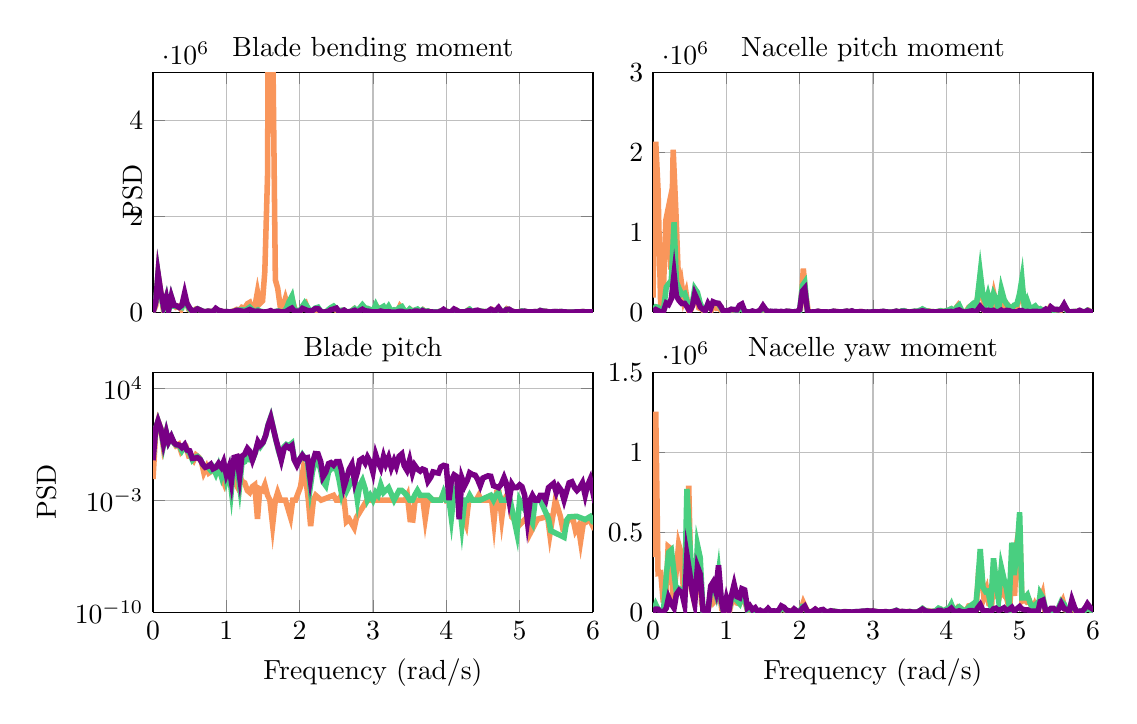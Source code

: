 % This file was created by matlab2tikz.
%
%The latest updates can be retrieved from
%  http://www.mathworks.com/matlabcentral/fileexchange/22022-matlab2tikz-matlab2tikz
%where you can also make suggestions and rate matlab2tikz.
%
\definecolor{mycolor1}{rgb}{0.977,0.589,0.357}%
\definecolor{mycolor2}{rgb}{0.286,0.812,0.5}%
\definecolor{mycolor3}{rgb}{0.471,0.0,0.522}%
%
\begin{tikzpicture}

\begin{axis}[%
width=2.2in,
height=1.2in,
at={(0in,0in)},
scale only axis,
separate axis lines,
every outer x axis line/.append style={black},
every x tick label/.append style={font=\color{black}},
xmin=0,
xmajorgrids,
every outer y axis line/.append style={black},
every y tick label/.append style={font=\color{black}},
xmax=0.96,
xtick={0, 0.16, 0.32, 0.48, 0.64, 0.80, 0.96},
xticklabels={0, 1, 2, 3, 4, 5, 6},
ymin=0,
ymax=3000000,
yminorticks=true,
ylabel style = {yshift=-4mm},
xticklabels=\empty,
title={Nacelle pitch moment},
title style = {yshift=-2mm},
ymajorgrids,
axis background/.style={fill=white}
]
\addplot [color=mycolor1,solid,line width=2.0pt,forget plot]
  table[row sep=crcr]{%
0	180518.375\\
0.006	2131016.5\\
0.011	1531832.875\\
0.017	7202.441\\
0.022	148650.156\\
0.028	1149311.625\\
0.033	1289459.375\\
0.039	531471.312\\
0.044	2028965.5\\
0.05	1246389.625\\
0.056	332058.125\\
0.061	411417.625\\
0.067	156685.203\\
0.072	246318.562\\
0.078	16459.705\\
0.083	33471.188\\
0.089	157188.578\\
0.094	208042.469\\
0.1	52229.066\\
0.106	39256.098\\
0.111	7953.563\\
0.117	57458.793\\
0.122	64476.578\\
0.128	30245.924\\
0.133	87015.781\\
0.139	46620.684\\
0.144	49711.445\\
0.15	15839.731\\
0.156	334.909\\
0.161	5422.099\\
0.167	10861.247\\
0.172	16396.936\\
0.178	10803.784\\
0.183	8847.788\\
0.189	50118.59\\
0.194	51203.602\\
0.2	6137.194\\
0.206	2193.897\\
0.211	20.605\\
0.217	6111.197\\
0.222	467.137\\
0.228	5431.683\\
0.233	8645.901\\
0.239	29586.254\\
0.244	19300.809\\
0.25	8062.173\\
0.255	1570.472\\
0.261	3331.107\\
0.267	3541.894\\
0.272	2712.609\\
0.278	2849.736\\
0.283	184.131\\
0.289	3815.145\\
0.294	8280.171\\
0.3	4130.735\\
0.305	3586.735\\
0.311	2386.611\\
0.317	11596.793\\
0.322	39773.637\\
0.328	542960.125\\
0.333	224747.969\\
0.339	4216.812\\
0.344	1358.128\\
0.35	2006.549\\
0.355	3466.041\\
0.361	9277.549\\
0.367	2151.736\\
0.372	2432.347\\
0.378	1412.165\\
0.383	442.018\\
0.389	2553.262\\
0.394	9771.089\\
0.4	6682.728\\
0.405	1960.934\\
0.411	885.031\\
0.417	3882.947\\
0.422	10704.604\\
0.428	5064.927\\
0.433	9631.711\\
0.439	2101.364\\
0.444	620.042\\
0.45	3045.5\\
0.455	7151.502\\
0.461	49.317\\
0.467	958.967\\
0.472	1331.266\\
0.478	2710.767\\
0.483	3004.514\\
0.489	4840.64\\
0.494	1732.394\\
0.5	5315.277\\
0.505	4862.502\\
0.511	1856.347\\
0.517	666.085\\
0.522	1387.186\\
0.528	7548.921\\
0.533	7740.479\\
0.539	979.699\\
0.544	15012.274\\
0.55	11782.636\\
0.555	3027.418\\
0.561	1343.309\\
0.567	6659.495\\
0.572	8627.574\\
0.578	8174.816\\
0.583	19983.734\\
0.589	31282.508\\
0.594	15606.303\\
0.6	16480.637\\
0.605	8180.855\\
0.611	5378.563\\
0.617	2236.853\\
0.622	6793.263\\
0.628	17616.973\\
0.633	5669.094\\
0.639	14361.167\\
0.644	21178.98\\
0.65	37837.09\\
0.655	8113.834\\
0.661	49342.605\\
0.666	87654.516\\
0.672	31198.842\\
0.678	1063.376\\
0.683	684.266\\
0.689	60588.73\\
0.694	82082.125\\
0.7	51819.18\\
0.705	34217.059\\
0.711	300925.531\\
0.716	346586.281\\
0.722	90796.992\\
0.728	152448.688\\
0.733	139613.109\\
0.739	54253.898\\
0.744	226874.109\\
0.75	76440.445\\
0.755	71751.195\\
0.761	194361.078\\
0.766	45541.535\\
0.772	103265.75\\
0.778	64529.777\\
0.783	45708.309\\
0.789	66995.531\\
0.794	61138.18\\
0.8	183237.984\\
0.805	346589.625\\
0.811	33420.758\\
0.816	97864.203\\
0.822	48221.047\\
0.828	27936.279\\
0.833	53132.715\\
0.839	48203.875\\
0.844	13928.099\\
0.85	30886.51\\
0.855	26784.404\\
0.861	935.434\\
0.866	56253.793\\
0.872	31323.281\\
0.878	25591.543\\
0.883	30630.971\\
0.889	18659.424\\
0.894	64557.441\\
0.9	45314.574\\
0.905	4023.935\\
0.911	855.491\\
0.916	4275.653\\
0.922	8311.077\\
0.928	4866.754\\
0.933	9855.813\\
0.939	1690.079\\
0.944	7729.423\\
0.95	23118.098\\
0.955	4432.442\\
0.961	2490.408\\
0.966	5385.208\\
0.972	1116.071\\
0.978	1081.186\\
0.983	3101.75\\
0.989	22257.947\\
0.994	19052.902\\
1.0	4109.155\\
1.005	2439.541\\
1.011	6741.266\\
1.016	4638.688\\
1.022	5684.124\\
1.028	1930.272\\
1.033	485.163\\
1.039	3814.793\\
1.044	5056.853\\
1.05	1341.278\\
1.055	1700.438\\
1.061	1601.913\\
1.066	383.088\\
1.072	648.514\\
1.077	356.432\\
1.083	1236.62\\
1.089	29.874\\
1.094	1211.013\\
1.1	1266.854\\
1.105	532.345\\
1.111	587.213\\
1.116	211.163\\
1.122	672.775\\
1.127	26.452\\
1.133	2708.993\\
1.139	1013.362\\
1.144	401.305\\
1.15	2353.709\\
1.155	613.669\\
1.161	405.095\\
1.166	416.731\\
1.172	11.787\\
1.177	456.454\\
1.183	987.966\\
1.189	1602.852\\
1.194	1817.316\\
1.2	2287.169\\
1.205	2565.552\\
1.211	235.46\\
1.216	663.934\\
1.222	114.751\\
1.227	91.341\\
1.233	173.748\\
1.239	841.974\\
1.244	292.291\\
1.25	142.134\\
1.255	986.475\\
1.261	1196.174\\
1.266	60.384\\
1.272	95.971\\
1.277	103.231\\
1.283	1118.983\\
1.289	157.435\\
1.294	2742.301\\
1.3	13968.113\\
1.305	29466.066\\
1.311	42897.523\\
};
\addplot [color=mycolor2,solid,line width=2.0pt,forget plot]
  table[row sep=crcr]{%
0	11715.193\\
0.006	66356.25\\
0.011	60789.184\\
0.017	1549.055\\
0.023	31868.008\\
0.029	313904.438\\
0.034	351921.062\\
0.04	398176.031\\
0.046	1122948.375\\
0.051	378114.344\\
0.057	292720.594\\
0.063	221633.469\\
0.069	235405.078\\
0.074	144117.297\\
0.08	52637.371\\
0.086	114280.367\\
0.091	295803.125\\
0.097	245042.688\\
0.103	108786.391\\
0.109	34030.176\\
0.114	17059.547\\
0.12	101037.766\\
0.126	71016.641\\
0.131	118584.75\\
0.137	112054.602\\
0.143	102928.898\\
0.149	46231.809\\
0.154	404.373\\
0.16	16321.616\\
0.166	15965.317\\
0.171	32972.332\\
0.177	30675.463\\
0.183	12261.179\\
0.189	43419.707\\
0.194	44567.484\\
0.2	3014.414\\
0.206	513.575\\
0.211	131.683\\
0.217	9449.082\\
0.223	560.985\\
0.229	6068.489\\
0.234	14737.347\\
0.24	47332.992\\
0.246	23196.471\\
0.251	2166.479\\
0.257	7749.533\\
0.263	4225.99\\
0.268	7293.8\\
0.274	2018.041\\
0.28	4243.414\\
0.286	338.354\\
0.291	9640.235\\
0.297	8738.163\\
0.303	3084.865\\
0.308	4642.185\\
0.314	7569.102\\
0.32	17602.189\\
0.326	331489.156\\
0.331	372717.656\\
0.337	11192.668\\
0.343	1702.862\\
0.348	884.135\\
0.354	3178.52\\
0.36	9736.884\\
0.366	2463.254\\
0.371	4315.698\\
0.377	1972.504\\
0.383	257.957\\
0.388	3649.776\\
0.394	10180.544\\
0.4	4427.646\\
0.406	1522.773\\
0.411	716.241\\
0.417	6071.971\\
0.423	11179.853\\
0.428	4930.656\\
0.434	14095.562\\
0.44	1288.4\\
0.446	1057.122\\
0.451	5143.54\\
0.457	2660.523\\
0.463	571.46\\
0.468	482.582\\
0.474	1357.187\\
0.48	5886.925\\
0.486	4505.852\\
0.491	1916.817\\
0.497	5269.423\\
0.503	9745.97\\
0.508	4179.662\\
0.514	1031.436\\
0.52	89.815\\
0.526	3698.554\\
0.531	12535.664\\
0.537	2001.594\\
0.543	16209.495\\
0.548	17344.697\\
0.554	5002.088\\
0.56	633.879\\
0.566	7375.678\\
0.571	12573.857\\
0.577	12524.167\\
0.583	24311.965\\
0.588	39394.004\\
0.594	20927.439\\
0.6	11398.307\\
0.606	7353.079\\
0.611	6219.49\\
0.617	2316.503\\
0.623	10022.913\\
0.628	16376.356\\
0.634	8327.427\\
0.64	17763.824\\
0.646	28592.195\\
0.651	41389.391\\
0.657	9192.082\\
0.663	62443.047\\
0.668	87824.812\\
0.674	12718.448\\
0.68	1626.3\\
0.686	22985.887\\
0.691	65619.203\\
0.697	97089.047\\
0.703	16290.638\\
0.708	184315.516\\
0.714	490397.469\\
0.72	202896.922\\
0.726	111934.242\\
0.731	217939.297\\
0.737	81305.812\\
0.743	228562.844\\
0.748	171434.25\\
0.754	32508.547\\
0.76	287615.219\\
0.766	158082.969\\
0.771	106837.461\\
0.777	67255.945\\
0.783	50726.055\\
0.788	87007.664\\
0.794	98051.562\\
0.8	232748.781\\
0.805	412630.188\\
0.811	16070.873\\
0.817	135547\\
0.823	37510.039\\
0.828	53628.355\\
0.834	76470.906\\
0.84	31887.02\\
0.845	42111.543\\
0.851	18782.488\\
0.857	33660.863\\
0.863	11925.283\\
0.868	56387.434\\
0.874	23343.262\\
0.88	31614.85\\
0.885	28489.266\\
0.891	41255.777\\
0.897	83752.758\\
0.903	18854.035\\
0.908	1531.032\\
0.914	2028.77\\
0.92	8691.938\\
0.925	4331.336\\
0.931	16261.953\\
0.937	4410.898\\
0.943	4765.749\\
0.948	23570.391\\
0.954	8151.122\\
0.96	1133.484\\
0.965	4576.47\\
0.971	1539.624\\
0.977	1758.178\\
0.983	2198.975\\
0.988	22653.912\\
0.994	18621.975\\
1.0	4229.602\\
1.005	2279.399\\
1.011	6539.206\\
1.017	4699.615\\
1.023	6117.578\\
1.028	1439.671\\
1.034	1411.054\\
1.04	5779.544\\
1.045	5142.383\\
1.051	1815.281\\
1.057	2917.613\\
1.063	1214.312\\
1.068	383.87\\
1.074	474.785\\
1.08	758.108\\
1.085	530.09\\
1.091	116.016\\
1.097	1618.487\\
1.103	489.394\\
1.108	1056.805\\
1.114	72.859\\
1.12	374.644\\
1.125	39.731\\
1.131	2627.35\\
1.137	2185.75\\
1.143	150.381\\
1.148	1841.055\\
1.154	1182.574\\
1.16	215.975\\
1.165	227.76\\
1.171	55.613\\
1.177	535.69\\
1.183	1632.735\\
1.188	1878.896\\
1.194	1951.374\\
1.2	2398.634\\
1.205	3287.966\\
1.211	397.532\\
1.217	562.208\\
1.223	110.07\\
1.228	18.884\\
1.234	236.234\\
1.24	739.78\\
1.245	84.53\\
1.251	157.241\\
1.257	1036.476\\
1.263	712.065\\
1.268	73.899\\
1.274	135.146\\
1.28	509.641\\
1.285	876.864\\
1.291	889.832\\
1.297	7692.387\\
1.303	19607.398\\
1.308	40426.457\\
1.314	20905.768\\
1.32	2759.879\\
1.325	1949.407\\
1.331	377.376\\
1.337	2142.474\\
1.342	2551.644\\
1.348	4155.609\\
1.354	2399.21\\
1.36	752.931\\
1.365	393.741\\
1.371	24.46\\
1.377	2408.013\\
1.382	437.723\\
1.388	254.513\\
1.394	779.862\\
1.4	175.435\\
1.405	1507.843\\
1.411	3193.956\\
1.417	8651.574\\
1.422	7202.362\\
1.428	83.826\\
1.434	4531.106\\
1.44	117.594\\
1.445	5035.929\\
1.451	1624.304\\
};
\addplot [color=mycolor3,solid,line width=2.0pt,forget plot]
  table[row sep=crcr]{%
0	6257.557\\
0.006	32595.861\\
0.011	17862.934\\
0.017	388.346\\
0.023	12003.396\\
0.029	112621.672\\
0.034	95290.891\\
0.04	166522.531\\
0.046	475167.156\\
0.051	203753.453\\
0.057	142981.906\\
0.063	107714.734\\
0.069	109316.234\\
0.074	68997.734\\
0.08	10753.945\\
0.086	77937.492\\
0.091	225577.656\\
0.097	148624.812\\
0.103	63759.145\\
0.109	34747.566\\
0.114	17359.307\\
0.12	106868.43\\
0.126	49768.086\\
0.131	129061.906\\
0.137	113974.5\\
0.143	110347.844\\
0.149	60874.664\\
0.154	700.162\\
0.16	17440.992\\
0.166	22487.344\\
0.171	36028.34\\
0.177	30734.51\\
0.183	28812.213\\
0.189	84880.227\\
0.194	101460.492\\
0.2	13034.604\\
0.206	2223.248\\
0.211	325.19\\
0.217	13860.181\\
0.223	1930.163\\
0.229	9677.765\\
0.234	26394.723\\
0.24	80271.422\\
0.246	31159.969\\
0.251	2719.591\\
0.257	10784.545\\
0.263	6696.308\\
0.268	9315.816\\
0.274	5184.062\\
0.28	8932.775\\
0.286	2196.735\\
0.291	11191.195\\
0.297	9389.312\\
0.303	3810.717\\
0.308	4378.144\\
0.314	6760.847\\
0.32	28964.783\\
0.326	262841.188\\
0.331	296564.594\\
0.337	17183.045\\
0.343	1042.621\\
0.348	1514.652\\
0.354	3198.519\\
0.36	11060.201\\
0.366	2004.46\\
0.371	2645.191\\
0.377	2887.123\\
0.383	650.034\\
0.388	3175.257\\
0.394	11090.984\\
0.4	6884.944\\
0.406	3715.77\\
0.411	1116.107\\
0.417	6028.409\\
0.423	12752.017\\
0.428	4192.019\\
0.434	15073.745\\
0.44	1547.182\\
0.446	1993.687\\
0.451	6226.975\\
0.457	4580.949\\
0.463	399.605\\
0.468	1592.03\\
0.474	329.218\\
0.48	2812.913\\
0.486	2387.569\\
0.491	2244.183\\
0.497	5741.976\\
0.503	8704.885\\
0.508	2838.652\\
0.514	753.51\\
0.52	48.935\\
0.526	3332.273\\
0.531	10945.335\\
0.537	872.686\\
0.543	8468.004\\
0.548	8715.903\\
0.554	4190.171\\
0.56	855.635\\
0.566	3275.858\\
0.571	7723.114\\
0.577	6198.788\\
0.583	9882.639\\
0.588	16410.15\\
0.594	8832.061\\
0.6	6330.719\\
0.606	4063.986\\
0.611	2617.682\\
0.617	2209.578\\
0.623	4917.825\\
0.628	4212.472\\
0.634	3531.111\\
0.64	5097.678\\
0.646	6233.29\\
0.651	8412.066\\
0.657	2271.411\\
0.663	20340.625\\
0.668	26649.859\\
0.674	6756.419\\
0.68	52.726\\
0.686	4049.451\\
0.691	10763.835\\
0.697	15876.084\\
0.703	2894.412\\
0.708	23320.699\\
0.714	70968.242\\
0.72	33422.762\\
0.726	14640.453\\
0.731	23841.391\\
0.737	14579.155\\
0.743	22624.859\\
0.748	5325.055\\
0.754	6010.335\\
0.76	24564.855\\
0.766	1858.696\\
0.771	21334.357\\
0.777	18542.449\\
0.783	2366.311\\
0.788	4279.581\\
0.794	2994.309\\
0.8	18875.887\\
0.805	20054.205\\
0.811	2581.806\\
0.817	9042.883\\
0.823	1942.353\\
0.828	8482.287\\
0.834	10160.215\\
0.84	7479.077\\
0.845	5353.979\\
0.851	12198.467\\
0.857	36644.789\\
0.863	9537.502\\
0.868	63926.625\\
0.874	36142\\
0.88	35069.91\\
0.885	29545.096\\
0.891	36657.633\\
0.897	97440.609\\
0.903	33130.855\\
0.908	1399.963\\
0.914	5396.129\\
0.92	4205.235\\
0.925	6230.251\\
0.931	22014.676\\
0.937	5476.824\\
0.943	2379.387\\
0.948	19575.609\\
0.954	5298.315\\
0.96	2530.886\\
0.965	6753.93\\
0.971	2545.345\\
0.977	4963.465\\
0.983	8702.228\\
0.988	51033.781\\
0.994	33440.492\\
1.0	8381.029\\
1.005	4385.532\\
1.011	13906.163\\
1.017	9602.418\\
1.023	12730.179\\
1.028	5638.723\\
1.034	593.334\\
1.04	9742.411\\
1.045	11021.018\\
1.051	4023.009\\
1.057	6244.251\\
1.063	2112.102\\
1.068	1362.044\\
1.074	1135.929\\
1.08	1410.414\\
1.085	1341.471\\
1.091	111.511\\
1.097	3973.132\\
1.103	1552.243\\
1.108	2758.14\\
1.114	171.155\\
1.12	1096.689\\
1.125	429.52\\
1.131	4277.569\\
1.137	4738.332\\
1.143	486.929\\
1.148	3142.265\\
1.154	2460.847\\
1.16	744.175\\
1.165	684.35\\
1.171	155.108\\
1.177	1034.369\\
1.183	3150.735\\
1.188	4162.01\\
1.194	4231.468\\
1.2	4460.243\\
1.205	5878.154\\
1.211	583.175\\
1.217	1260.234\\
1.223	263.07\\
1.228	12.502\\
1.234	271.345\\
1.24	852.657\\
1.245	101.359\\
1.251	451.083\\
1.257	1981.496\\
1.263	989.665\\
1.268	100.4\\
1.274	237.111\\
1.28	1001.397\\
1.285	1858.095\\
1.291	1564.83\\
1.297	8944.927\\
1.303	21735.578\\
1.308	40861.848\\
1.314	22830.473\\
1.32	700.088\\
1.325	1050.871\\
1.331	610.455\\
1.337	4075.199\\
1.342	4549.223\\
1.348	7595.316\\
1.354	4149.877\\
1.36	806.741\\
1.365	619.988\\
1.371	151.075\\
1.377	4051.475\\
1.382	560.437\\
1.388	572.196\\
1.394	1323.856\\
1.4	480.331\\
1.405	2724.624\\
1.411	5504.979\\
1.417	14518.619\\
1.422	10705.049\\
1.428	298.03\\
1.434	7115.42\\
1.44	193.673\\
1.445	6693.962\\
1.451	2017.152\\
1.457	3058.027\\
1.462	7272.638\\
1.468	7241.921\\
1.474	5703.331\\
1.48	497.715\\
1.485	12804.862\\
1.491	12428.632\\
1.497	2932.472\\
1.502	2992.346\\
1.508	2206.067\\
1.514	7027.036\\
1.52	18121.762\\
1.525	41611.777\\
1.531	41749.492\\
1.537	6078.772\\
1.542	901.876\\
1.548	2043.8\\
1.554	4163.126\\
1.56	2392.425\\
1.565	3464.712\\
1.571	3166.023\\
1.577	2809.974\\
1.582	452.459\\
1.588	2853.334\\
1.594	6886.89\\
1.6	1520.469\\
1.605	409.408\\
1.611	1838.009\\
1.617	3528.62\\
1.622	5047.456\\
1.628	1310.644\\
1.634	1695.166\\
1.64	3474.239\\
1.645	484.802\\
};
\end{axis}

\begin{axis}[%
width=2.2in,
height=1.2in,
at={(-0in,-1.5in)},
scale only axis,
separate axis lines,
every outer x axis line/.append style={black},
every x tick label/.append style={font=\color{black}},
xmin=0,
xlabel={Frequency (rad/s)},
ylabel style = {yshift=-4mm},
xmajorgrids,
every outer y axis line/.append style={black},
every y tick label/.append style={font=\color{black}},
xmax=0.96,
xtick={0, 0.16, 0.32, 0.48, 0.64, 0.80, 0.96},
xticklabels={0, 1, 2, 3, 4, 5, 6},
ymin=0,
ymax=1500000,
yminorticks=true,
title={Nacelle yaw moment},
ymajorgrids,
title style = {yshift=-2mm},
axis background/.style={fill=white}
]
\addplot [color=mycolor1,solid,line width=2.0pt,forget plot]
  table[row sep=crcr]{%
0	344162.188\\
0.006	1252635.625\\
0.011	241666.031\\
0.017	245227.953\\
0.022	74696.469\\
0.028	71921.008\\
0.033	410007.406\\
0.039	396038.625\\
0.044	81346.25\\
0.05	234567.344\\
0.056	423921.031\\
0.061	371648.969\\
0.067	112209.359\\
0.072	342955.594\\
0.078	789541.5\\
0.083	154563.406\\
0.089	79799.938\\
0.094	128122.086\\
0.1	377390.656\\
0.106	55446.023\\
0.111	21413.986\\
0.117	2398.614\\
0.122	35338.234\\
0.128	123472.602\\
0.133	63953.75\\
0.139	84325.492\\
0.144	144261.344\\
0.15	17577.102\\
0.156	4874.917\\
0.161	33697.812\\
0.167	6468.47\\
0.172	68349.258\\
0.178	95833.141\\
0.183	57146.055\\
0.189	52315.301\\
0.194	87716.297\\
0.2	73337.766\\
0.206	11016.646\\
0.211	16256.841\\
0.217	4043.878\\
0.222	7541.574\\
0.228	1024.954\\
0.233	4763.777\\
0.239	3158.604\\
0.244	1000.061\\
0.25	5869.479\\
0.255	7046.97\\
0.261	873.259\\
0.267	2445.924\\
0.272	4132.605\\
0.278	12111.252\\
0.283	23773.15\\
0.289	9879.373\\
0.294	6963.101\\
0.3	172.108\\
0.305	13198.669\\
0.311	11763.463\\
0.317	2952.303\\
0.322	5641.602\\
0.328	60306.328\\
0.333	29043.316\\
0.339	80.429\\
0.344	615.272\\
0.35	8674.735\\
0.355	15619.983\\
0.361	2470.58\\
0.367	11591.855\\
0.372	6628.725\\
0.378	1473.021\\
0.383	1508.531\\
0.389	4524.621\\
0.394	6554.343\\
0.4	2314.017\\
0.405	964.442\\
0.411	239.081\\
0.417	2680.074\\
0.422	2160.177\\
0.428	1433.762\\
0.433	61.033\\
0.439	1472.285\\
0.444	2260.526\\
0.45	1293.116\\
0.455	2689.648\\
0.461	4078.338\\
0.467	7849.662\\
0.472	7325.973\\
0.478	7202.225\\
0.483	4233.536\\
0.489	3147.543\\
0.494	756.08\\
0.5	271.474\\
0.505	2608.017\\
0.511	950.188\\
0.517	342.064\\
0.522	2148.825\\
0.528	6272.772\\
0.533	6598.759\\
0.539	2187.975\\
0.544	2837.097\\
0.55	1004.467\\
0.555	2980.415\\
0.561	3105.094\\
0.567	215.137\\
0.572	819.991\\
0.578	735.512\\
0.583	7526.527\\
0.589	19914.924\\
0.594	7411.999\\
0.6	9646.727\\
0.605	4955.535\\
0.611	4420.955\\
0.617	7559.674\\
0.622	17223.588\\
0.628	17587.857\\
0.633	1469.857\\
0.639	15175.227\\
0.644	14847.828\\
0.65	38178.078\\
0.655	17232.822\\
0.661	11388.926\\
0.666	31740.771\\
0.672	24466.629\\
0.678	10746.241\\
0.683	4748.03\\
0.689	39249.363\\
0.694	41714.012\\
0.7	11330.328\\
0.705	14814.971\\
0.711	275342.312\\
0.716	279741.094\\
0.722	90234.102\\
0.728	141312.062\\
0.733	51312.172\\
0.739	45145.766\\
0.744	302353.812\\
0.75	99730.859\\
0.755	86555.703\\
0.761	172712.922\\
0.766	106033.281\\
0.772	85187.367\\
0.778	12736.358\\
0.783	232458.281\\
0.789	102048\\
0.794	434397.156\\
0.8	543323.062\\
0.805	67460.203\\
0.811	78114.633\\
0.816	62668.219\\
0.822	68065.688\\
0.828	15147.057\\
0.833	49519.277\\
0.839	10486.15\\
0.844	61889.336\\
0.85	114211.586\\
0.855	11040.743\\
0.861	521.041\\
0.866	11011.188\\
0.872	16365.525\\
0.878	705.156\\
0.883	12505.478\\
0.889	49252.867\\
0.894	74990.398\\
0.9	13839.594\\
0.905	10126.21\\
0.911	12431.985\\
0.916	45711.238\\
0.922	6593.16\\
0.928	1116.627\\
0.933	4383.392\\
0.939	4183.421\\
0.944	19131.449\\
0.95	26847.496\\
0.955	13576.388\\
0.961	9517.436\\
0.966	3174.869\\
0.972	1377.729\\
0.978	10396.102\\
0.983	4390.205\\
0.989	598.116\\
0.994	6622.054\\
1.0	4654.501\\
1.005	2403.955\\
1.011	105.632\\
1.016	6113.043\\
1.022	8035.784\\
1.028	4946.533\\
1.033	9887.472\\
1.039	9548.592\\
1.044	2756.035\\
1.05	1517.678\\
1.055	2456.257\\
1.061	3039.167\\
1.066	475.204\\
1.072	1.13\\
1.077	136.061\\
1.083	215.249\\
1.089	871.143\\
1.094	1014.565\\
1.1	80.767\\
1.105	126.183\\
1.111	517.327\\
1.116	611.795\\
1.122	1374.399\\
1.127	1509.422\\
1.133	243.158\\
1.139	576.259\\
1.144	1811.007\\
1.15	776.543\\
1.155	4.521\\
1.161	1154.386\\
1.166	201.553\\
1.172	131.241\\
1.177	770.719\\
1.183	398.249\\
1.189	426.63\\
1.194	2426.629\\
1.2	1034.613\\
1.205	31.417\\
1.211	1385.291\\
1.216	902.991\\
1.222	152.585\\
1.227	105.436\\
1.233	526.584\\
1.239	630.737\\
1.244	540.006\\
1.25	101.016\\
1.255	211.409\\
1.261	215.624\\
1.266	207.633\\
1.272	333.785\\
1.277	1776.397\\
1.283	5163.572\\
1.289	6539.936\\
1.294	1481.163\\
1.3	18734.826\\
1.305	63456.762\\
1.311	93234.023\\
};
\addplot [color=mycolor2,solid,line width=2.0pt,forget plot]
  table[row sep=crcr]{%
0	547.857\\
0.006	47836.484\\
0.011	18484.697\\
0.017	7672.174\\
0.023	14706.785\\
0.029	224831.75\\
0.034	373032.969\\
0.04	388961.281\\
0.046	245151.203\\
0.051	123673.016\\
0.057	146266.141\\
0.063	135492.203\\
0.069	97995.102\\
0.074	770328.125\\
0.08	450756.688\\
0.086	156426.734\\
0.091	104193.859\\
0.097	419729.531\\
0.103	340491.219\\
0.109	9102.715\\
0.114	16982.328\\
0.12	1881.941\\
0.126	144916.531\\
0.131	166914.281\\
0.137	112640.617\\
0.143	245872.375\\
0.149	62715.023\\
0.154	1489.712\\
0.16	57572.68\\
0.166	18354.424\\
0.171	79153.664\\
0.177	125285\\
0.183	73516.984\\
0.189	53687.145\\
0.194	96901.578\\
0.2	88501.211\\
0.206	14644.049\\
0.211	22821.85\\
0.217	7635.258\\
0.223	13877.314\\
0.229	1852.842\\
0.234	4044.38\\
0.24	1424.221\\
0.246	5462.738\\
0.251	14096.965\\
0.257	6919.241\\
0.263	4378.556\\
0.268	6028.938\\
0.274	3436.176\\
0.28	22290.105\\
0.286	18461.572\\
0.291	10312.865\\
0.297	7600.756\\
0.303	2079.396\\
0.308	17674.84\\
0.314	6634.935\\
0.32	643.534\\
0.326	35618.949\\
0.331	34662.301\\
0.337	109.093\\
0.343	966.457\\
0.348	3803.108\\
0.354	14179.689\\
0.36	4408.931\\
0.366	13370.616\\
0.371	14256.254\\
0.377	1982.896\\
0.383	2009.474\\
0.388	6595.22\\
0.394	6869.857\\
0.4	3646.187\\
0.406	816.407\\
0.411	136.456\\
0.417	2880.761\\
0.423	2416.939\\
0.428	1156.999\\
0.434	69.208\\
0.44	2372.397\\
0.446	2366.335\\
0.451	3229.803\\
0.457	4970.491\\
0.463	6672.414\\
0.468	9088.457\\
0.474	5571.626\\
0.48	5150.429\\
0.486	5090.015\\
0.491	1612.93\\
0.497	645.339\\
0.503	731.139\\
0.508	2540.02\\
0.514	71.327\\
0.52	1556.757\\
0.526	5541.11\\
0.531	11685.422\\
0.537	2046.253\\
0.543	2265.039\\
0.548	2605.316\\
0.554	1519.838\\
0.56	4309.38\\
0.566	108.653\\
0.571	366.215\\
0.577	718.261\\
0.583	10429.651\\
0.588	22682.479\\
0.594	10802.461\\
0.6	5364.471\\
0.606	2527.568\\
0.611	4440.213\\
0.617	8598.025\\
0.623	24772.51\\
0.628	19022.184\\
0.634	6505.831\\
0.64	18675.805\\
0.646	23907.369\\
0.651	50304.652\\
0.657	8256.596\\
0.663	22668.094\\
0.668	33048.648\\
0.674	17658.002\\
0.68	4391.713\\
0.686	21586.672\\
0.691	35697.953\\
0.697	48706.684\\
0.703	2846.953\\
0.708	155717.969\\
0.714	393546.219\\
0.72	156369.172\\
0.726	127190.094\\
0.731	131713.547\\
0.737	43233.637\\
0.743	336141.438\\
0.748	210598.891\\
0.754	77533.93\\
0.76	280814.938\\
0.766	204636.047\\
0.771	151372.391\\
0.777	44731.75\\
0.783	434231.781\\
0.788	231661.812\\
0.794	369801.906\\
0.8	623689.375\\
0.805	88638.758\\
0.811	88804.766\\
0.817	108066.773\\
0.823	55440.254\\
0.828	30027.633\\
0.834	45658.859\\
0.84	4441.044\\
0.845	117576.953\\
0.851	88190.562\\
0.857	10883.976\\
0.863	6166.431\\
0.868	10119.301\\
0.874	9469.087\\
0.88	2701.525\\
0.885	26674.199\\
0.891	67658.812\\
0.897	50736.316\\
0.903	10090.777\\
0.908	1150.521\\
0.914	48222.078\\
0.92	21896.352\\
0.925	224.683\\
0.931	5978.212\\
0.937	4703.673\\
0.943	13483.476\\
0.948	30350.609\\
0.954	14565.764\\
0.96	10954.506\\
0.965	4654.27\\
0.971	960.56\\
0.977	12100.442\\
0.983	6247.068\\
0.988	1028.622\\
0.994	6461.502\\
1.0	4186.529\\
1.005	1612.303\\
1.011	437.655\\
1.017	3896.176\\
1.023	5750.981\\
1.028	5563.655\\
1.034	12393.155\\
1.04	9285.155\\
1.045	2440.967\\
1.051	1859.804\\
1.057	3185.4\\
1.063	1722.753\\
1.068	350.779\\
1.074	53.005\\
1.08	245.704\\
1.085	97.672\\
1.091	1221.561\\
1.097	128.287\\
1.103	500.771\\
1.108	35.596\\
1.114	699.94\\
1.12	644.564\\
1.125	1799.991\\
1.131	1048.083\\
1.137	201.779\\
1.143	2171.056\\
1.148	1325.004\\
1.154	150.945\\
1.16	1048.342\\
1.165	127.121\\
1.171	82.059\\
1.177	497.658\\
1.183	163.691\\
1.188	300.257\\
1.194	2246.667\\
1.2	1493.636\\
1.205	56.667\\
1.211	2033.082\\
1.217	1029.963\\
1.223	248.641\\
1.228	185.116\\
1.234	543.902\\
1.24	345.806\\
1.245	467.673\\
1.251	48.1\\
1.257	314.561\\
};
\addplot [color=mycolor3,solid,line width=2.0pt,forget plot]
  table[row sep=crcr]{%
0	2.994\\
0.006	18883.613\\
0.011	17943.08\\
0.017	262.866\\
0.023	1408.27\\
0.029	24858.004\\
0.034	90932.508\\
0.04	51222.508\\
0.046	24843.738\\
0.051	110388.344\\
0.057	135685.484\\
0.063	120180.492\\
0.069	46053.105\\
0.074	356788.562\\
0.08	248734.828\\
0.086	119016.586\\
0.091	52645.621\\
0.097	284890.844\\
0.103	237946.391\\
0.109	13233.131\\
0.114	12468.552\\
0.12	7257.6\\
0.126	163468.328\\
0.131	186267.766\\
0.137	129740.734\\
0.143	292475.25\\
0.149	77417.555\\
0.154	921.633\\
0.16	85235.711\\
0.166	15404.34\\
0.171	102250.273\\
0.177	173355.375\\
0.183	97599.789\\
0.189	89611.234\\
0.194	146244.422\\
0.2	138886.734\\
0.206	27989.289\\
0.211	41086.52\\
0.217	15218.515\\
0.223	27440.553\\
0.229	2049.723\\
0.234	11160.84\\
0.24	2408.916\\
0.246	8364.822\\
0.251	23206.326\\
0.257	4779.271\\
0.263	8134.794\\
0.268	5946.692\\
0.274	10417.993\\
0.28	39010.539\\
0.286	30109.803\\
0.291	12908.867\\
0.297	7760.875\\
0.303	3416.805\\
0.308	19388.037\\
0.314	5358.044\\
0.32	387.715\\
0.326	24243.326\\
0.331	37032.707\\
0.337	1105.004\\
0.343	883.49\\
0.348	5096.353\\
0.354	18428.85\\
0.36	4627.222\\
0.366	13280.633\\
0.371	16518.391\\
0.377	3096.041\\
0.383	2793.459\\
0.388	8105.868\\
0.394	4600.456\\
0.4	2935.331\\
0.406	851.38\\
0.411	198.464\\
0.417	2177.131\\
0.423	1143.845\\
0.428	1581.036\\
0.434	268.474\\
0.44	1805.011\\
0.446	3183.739\\
0.451	3849.862\\
0.457	6067.973\\
0.463	6517.152\\
0.468	7931.946\\
0.474	6008.818\\
0.48	7223.809\\
0.486	3787.007\\
0.491	910.632\\
0.497	1206.769\\
0.503	1439.742\\
0.508	3263.126\\
0.514	35.036\\
0.52	1394.596\\
0.526	4970.896\\
0.531	10220.831\\
0.537	2535.176\\
0.543	4068.662\\
0.548	3551.688\\
0.554	523.721\\
0.56	2682.205\\
0.566	399.756\\
0.571	37.769\\
0.577	750.918\\
0.583	9695.448\\
0.588	18641.322\\
0.594	8031.63\\
0.6	3580.101\\
0.606	2252.127\\
0.611	2927.221\\
0.617	2469.327\\
0.623	11002.117\\
0.628	11213.435\\
0.634	1439.273\\
0.64	8406.512\\
0.646	12584.593\\
0.651	24344.91\\
0.657	4408.59\\
0.663	3665.645\\
0.668	8156.366\\
0.674	2094.693\\
0.68	708.193\\
0.686	5256.503\\
0.691	9597.504\\
0.697	8870.704\\
0.703	246.98\\
0.708	23992.85\\
0.714	46839.355\\
0.72	9766.703\\
0.726	7990.995\\
0.731	7880.916\\
0.737	7.448\\
0.743	20475.041\\
0.748	24455.004\\
0.754	10526.195\\
0.76	16912.406\\
0.766	26956.113\\
0.771	11260.096\\
0.777	16150.349\\
0.783	29871.219\\
0.788	7540.08\\
0.794	20786.26\\
0.8	34876.969\\
0.805	20226.449\\
0.811	13726.932\\
0.817	14527.734\\
0.823	6253.252\\
0.828	5986.112\\
0.834	6209.044\\
0.84	1201.949\\
0.845	66286.695\\
0.851	74305.5\\
0.857	6397.988\\
0.863	9402.004\\
0.868	23290.484\\
0.874	23327.408\\
0.88	2629.841\\
0.885	17213.635\\
0.891	53611.352\\
0.897	21198.137\\
0.903	16790.201\\
0.908	871.539\\
0.914	77386.219\\
0.92	27552.309\\
0.925	27.574\\
0.931	5629.364\\
0.937	7288.459\\
0.943	26528.629\\
0.948	51833.574\\
0.954	28701.963\\
0.96	18323.273\\
0.965	7334.715\\
0.971	1427.235\\
0.977	18750.094\\
0.983	13987.851\\
0.988	6131.205\\
0.994	15072.98\\
1.0	7611.493\\
1.005	5517.822\\
1.011	2360.34\\
1.017	6987.411\\
1.023	12242.985\\
1.028	8880.556\\
1.034	25071.906\\
1.04	20954.201\\
1.045	5913.723\\
1.051	3592.466\\
1.057	6719.998\\
1.063	4579.61\\
1.068	562.701\\
1.074	234.263\\
1.08	617.518\\
1.085	443.963\\
1.091	2760.363\\
1.097	412.545\\
1.103	615.532\\
1.108	217.098\\
1.114	1486.677\\
1.12	1270.56\\
1.125	3454.33\\
1.131	2795.953\\
1.137	243.136\\
1.143	3455.73\\
1.148	2228.109\\
1.154	536.958\\
1.16	1974.422\\
1.165	300.408\\
1.171	150.078\\
1.177	634.34\\
1.183	335.853\\
1.188	671.779\\
1.194	4171.708\\
1.2	2649.168\\
1.205	216.803\\
1.211	3420.557\\
1.217	1819.086\\
1.223	512.794\\
1.228	295.336\\
1.234	977.653\\
1.24	463.481\\
1.245	472.163\\
1.251	43.062\\
1.257	528.696\\
1.263	258.572\\
1.268	138.151\\
1.274	675.043\\
1.28	2997.293\\
1.285	7348.431\\
1.291	2840.775\\
1.297	7086.089\\
1.303	40922.762\\
1.308	95517.25\\
1.314	56128.477\\
1.32	3101.708\\
1.325	1007.943\\
1.331	464.355\\
1.337	11474.455\\
1.342	4009.495\\
1.348	5954.765\\
1.354	681.554\\
1.36	2770.438\\
1.365	87.955\\
1.371	3558.825\\
1.377	6325.657\\
1.382	2129.727\\
1.388	1891.538\\
1.394	1665.222\\
1.4	438.746\\
1.405	1061.936\\
1.411	5564.856\\
1.417	16423.133\\
1.422	6255.596\\
1.428	3996.068\\
1.434	2545.81\\
1.44	1305.3\\
1.445	1020.348\\
1.451	1219.474\\
1.457	816.812\\
1.462	487.68\\
1.468	6295.834\\
1.474	9776.104\\
1.48	776.113\\
1.485	334.082\\
1.491	1402.125\\
1.497	292.056\\
1.502	3228.476\\
1.508	1407.433\\
1.514	7359.288\\
1.52	14965.362\\
1.525	27191.406\\
1.531	16690.957\\
1.537	10304.621\\
1.542	4270.099\\
1.548	5056.218\\
1.554	3891.927\\
1.56	6685.415\\
1.565	3937.308\\
1.571	4573.941\\
1.577	632.549\\
1.582	746.877\\
1.588	4654.896\\
1.594	6051.456\\
1.6	179.624\\
1.605	969.055\\
1.611	3420.071\\
1.617	3578.486\\
1.622	3114.679\\
1.628	1124.502\\
1.634	7313.027\\
1.64	3020.67\\
};
\end{axis}
\begin{axis}[%
width=2.2in,
height=1.2in,
at={(-2.5in,0)},
scale only axis,
separate axis lines,
every outer x axis line/.append style={black},
every x tick label/.append style={font=\color{black}},
xmin=0,
xmax=0.96,
xtick={0, 0.16, 0.32, 0.48, 0.64, 0.80, 0.96},
xmajorgrids,
xticklabels=\empty,
ylabel style = {yshift=-4mm},
every outer y axis line/.append style={black},
every y tick label/.append style={font=\color{black}},
ymin=0,
ymax=5000000,
yminorticks=true,
ylabel={PSD},
title={Blade bending moment},
ymajorgrids,
title style = {yshift=-2mm},
axis background/.style={fill=white}
]
\addplot [color=mycolor1,solid,line width=2.0pt,forget plot]
  table[row sep=crcr]{%
0	499.942\\
0.006	132668.984\\
0.011	788612.25\\
0.017	414753.094\\
0.022	89582.766\\
0.028	272836.375\\
0.033	118832.672\\
0.039	245088.656\\
0.044	155776.062\\
0.05	101706.477\\
0.056	122288.219\\
0.061	61044.492\\
0.067	264186.25\\
0.072	235547.406\\
0.078	55559.602\\
0.083	24275.195\\
0.089	19284.408\\
0.094	66865.016\\
0.1	56793.652\\
0.106	24650.975\\
0.111	3149.886\\
0.117	12416.45\\
0.122	18857.631\\
0.128	80.124\\
0.133	38311.422\\
0.139	57834.223\\
0.144	17865.463\\
0.15	16482.189\\
0.156	6114.109\\
0.161	6225.057\\
0.167	2015.464\\
0.172	13013.161\\
0.178	32694.801\\
0.183	56909.75\\
0.189	42981.23\\
0.194	99942.984\\
0.2	82925.555\\
0.206	174352.734\\
0.211	202119.562\\
0.217	41181.895\\
0.222	100666.312\\
0.228	424369.469\\
0.233	177109.469\\
0.239	231603.938\\
0.244	845709.5\\
0.25	2878560.25\\
0.255	14096204\\
0.261	5924254\\
0.267	671387.375\\
0.272	500239.719\\
0.278	91528.727\\
0.283	91367.469\\
0.289	285832.969\\
0.294	121988.953\\
0.3	251262.859\\
0.305	222746.375\\
0.311	16928.205\\
0.317	1013.721\\
0.322	33925.402\\
0.328	144942.234\\
0.333	185550.359\\
0.339	33595.371\\
0.344	24180.594\\
0.35	15764.578\\
0.355	42330.516\\
0.361	38190.242\\
0.367	2209.853\\
0.372	2360.014\\
0.378	1796.39\\
0.383	43933.281\\
0.389	65715.406\\
0.394	81807.023\\
0.4	32236.912\\
0.405	11810.514\\
0.411	33116.152\\
0.417	37368.605\\
0.422	37.507\\
0.428	1705.3\\
0.433	15922.662\\
0.439	67314.633\\
0.444	10951.584\\
0.45	33742.047\\
0.455	113992.039\\
0.461	80424.844\\
0.467	75395.695\\
0.472	57946.504\\
0.478	11990.208\\
0.483	62767.285\\
0.489	109722.727\\
0.494	42684.496\\
0.5	71977.062\\
0.505	51463.113\\
0.511	6086.977\\
0.517	49385.609\\
0.522	1824.802\\
0.528	39892.562\\
0.533	540.832\\
0.539	127149.562\\
0.544	71630.453\\
0.55	17295.244\\
0.555	10695.886\\
0.561	58460.32\\
0.567	9272.371\\
0.572	37891.996\\
0.578	46406.418\\
0.583	6127.016\\
0.589	48615.25\\
0.594	8997.813\\
0.6	23744.633\\
0.605	638.346\\
0.611	6561.295\\
0.617	2930.078\\
0.622	5636.672\\
0.628	20590.924\\
0.633	38030.32\\
0.639	19312.703\\
0.644	6135.584\\
0.65	1219.003\\
0.655	35424.215\\
0.661	48064.199\\
0.666	6674.144\\
0.672	2077.993\\
0.678	1382.484\\
0.683	8286.832\\
0.689	53021.871\\
0.694	30276.951\\
0.7	16055.583\\
0.705	24606.328\\
0.711	30706.078\\
0.716	16494.875\\
0.722	12481.011\\
0.728	4315.388\\
0.733	11905.812\\
0.739	50934.715\\
0.744	7604.704\\
0.75	55224.488\\
0.755	58937.645\\
0.761	2731.381\\
0.766	11429.267\\
0.772	70158.062\\
0.778	43362.48\\
0.783	19761.27\\
0.789	5723.005\\
0.794	1866.873\\
0.8	10603.073\\
0.805	22240.215\\
0.811	14919.7\\
0.816	6842.371\\
0.822	2988.679\\
0.828	4841.488\\
0.833	9491.56\\
0.839	1662.279\\
0.844	29180.164\\
0.85	26060.74\\
0.855	18544.625\\
0.861	7523.001\\
0.866	756.186\\
0.872	4668.682\\
0.878	9265.881\\
0.883	4239.849\\
0.889	9686.462\\
0.894	5374.1\\
0.9	1335.732\\
0.905	692.878\\
0.911	227.013\\
0.916	3021.796\\
0.922	5447.51\\
0.928	3313.989\\
0.933	7467.866\\
0.939	9993.204\\
0.944	6297.591\\
0.95	5442.285\\
0.955	5701.062\\
0.961	5802.39\\
0.966	1096.207\\
0.972	2025.634\\
0.978	410.05\\
0.983	79.917\\
0.989	2044.771\\
0.994	2831.076\\
1.0	747.289\\
1.005	2671.67\\
1.011	797.528\\
1.016	774.157\\
1.022	2376.271\\
1.028	8604.893\\
1.033	6341.478\\
1.039	14071.405\\
1.044	34730.613\\
1.05	28767.566\\
1.055	25376\\
1.061	5542.269\\
1.066	38786.496\\
1.072	4767.235\\
1.077	2099.785\\
1.083	2192.722\\
1.089	918.222\\
1.094	5302.03\\
1.1	2098.742\\
1.105	1676.44\\
1.111	2262.791\\
1.116	956.792\\
1.122	7867.619\\
1.127	9685.839\\
1.133	4038.413\\
1.139	1692.542\\
1.144	2091.529\\
};
\addplot [color=mycolor2,solid,line width=2.0pt,forget plot]
  table[row sep=crcr]{%
0	325.042\\
0.006	208551.344\\
0.011	785032.188\\
0.017	363069.625\\
0.023	87682.172\\
0.029	300502.531\\
0.034	35006.578\\
0.04	315655.719\\
0.046	124587.562\\
0.051	123198.32\\
0.057	100897.523\\
0.063	93622.391\\
0.069	322440.406\\
0.074	152976.938\\
0.08	53649.219\\
0.086	17955.342\\
0.091	37842.449\\
0.097	69979.852\\
0.103	43728.812\\
0.109	17023.264\\
0.114	8871.159\\
0.12	19663.551\\
0.126	5763.359\\
0.131	18667.908\\
0.137	68561.406\\
0.143	30832.768\\
0.149	19441.984\\
0.154	1403.527\\
0.16	10859.744\\
0.166	3928.211\\
0.171	9826.262\\
0.177	14632.377\\
0.183	37862.18\\
0.189	42404.641\\
0.194	50007.699\\
0.2	37180.102\\
0.206	67160.57\\
0.211	100928.117\\
0.217	45447.336\\
0.223	18468.299\\
0.229	48492.738\\
0.234	18092.26\\
0.24	8726.231\\
0.246	1974.976\\
0.251	8444.42\\
0.257	892.494\\
0.263	2122.009\\
0.268	15303.955\\
0.274	23771.158\\
0.28	822.547\\
0.286	20132.641\\
0.291	72611.633\\
0.297	218028.016\\
0.303	328114\\
0.308	74364.656\\
0.314	26483.701\\
0.32	20579.334\\
0.326	118735.922\\
0.331	189705.703\\
0.337	104379.047\\
0.343	15507.99\\
0.348	28638.818\\
0.354	83198.086\\
0.36	100700.828\\
0.366	15995.652\\
0.371	3446.858\\
0.377	1494.565\\
0.383	52737.027\\
0.388	92321.289\\
0.394	124986.742\\
0.4	72466.406\\
0.406	13865.77\\
0.411	38057.383\\
0.417	42603.023\\
0.423	2183.86\\
0.428	3512.655\\
0.434	29545.818\\
0.44	72428.859\\
0.446	12695.928\\
0.451	82155.969\\
0.457	151145.141\\
0.463	81874.477\\
0.468	77638.477\\
0.474	53299.992\\
0.48	18569.869\\
0.486	150076.328\\
0.491	49420.562\\
0.497	86020.312\\
0.503	119788.383\\
0.508	39333.887\\
0.514	121619.93\\
0.52	19159.395\\
0.526	46661.781\\
0.531	26129.867\\
0.537	90909.148\\
0.543	116576\\
0.548	39644.508\\
0.554	4274.604\\
0.56	64382.824\\
0.566	17462.711\\
0.571	40901.676\\
0.577	62609.355\\
0.583	11123.15\\
0.588	49281.559\\
0.594	16620.689\\
0.6	23938.072\\
0.606	165.376\\
0.611	7404.925\\
0.617	2549.29\\
0.623	8409.853\\
0.628	25407.451\\
0.634	35408.207\\
0.64	13019.657\\
0.646	6908.311\\
0.651	5498.425\\
0.657	52624.18\\
0.663	35720.344\\
0.668	8478.575\\
0.674	637.133\\
0.68	2800.631\\
0.686	28319.99\\
0.691	59908.086\\
0.697	11516.917\\
0.703	19109.516\\
0.708	26132.074\\
0.714	23641.066\\
0.72	15105.626\\
0.726	8815.76\\
0.731	6380.625\\
0.737	38652.047\\
0.743	26871.564\\
0.748	30005.826\\
0.754	77660.469\\
0.76	8931.771\\
0.766	10666.219\\
0.771	57730.145\\
0.777	53004.867\\
0.783	22305.928\\
0.788	4730.835\\
0.794	1249.887\\
0.8	13194.13\\
0.805	24543.633\\
0.811	17625.193\\
0.817	6581.083\\
0.823	4600.156\\
0.828	3116.498\\
0.834	8347.976\\
0.84	6094.629\\
0.845	35236.207\\
0.851	21140.75\\
0.857	15732.937\\
0.863	3442.652\\
0.868	1597.312\\
0.874	7552.671\\
0.88	9485.996\\
0.885	7974.094\\
0.891	12742.28\\
0.897	2939.552\\
0.903	637.896\\
0.908	356.814\\
0.914	857.803\\
0.92	3579.123\\
0.925	6077.808\\
0.931	4327.681\\
0.937	11478.544\\
0.943	6821.291\\
0.948	6589.434\\
0.954	4112.439\\
0.96	6152.52\\
0.965	1539.459\\
0.971	2042.844\\
0.977	588.182\\
0.983	118.007\\
0.988	1384.981\\
0.994	2787.154\\
1.0	582.216\\
1.005	2531.313\\
1.011	1522.273\\
1.017	2608.423\\
1.023	3189.326\\
1.028	5761.171\\
1.034	4186.735\\
1.04	50205.496\\
1.045	33564.855\\
1.051	37647.172\\
1.057	14750.862\\
1.063	18252.277\\
1.068	26365.697\\
1.074	977.895\\
1.08	5292.558\\
1.085	1280.736\\
1.091	1544.108\\
1.097	2652.737\\
1.103	1621.919\\
1.108	2808.276\\
1.114	1781.59\\
1.12	4032.42\\
1.125	8250.596\\
1.131	3951.856\\
1.137	1949.418\\
1.143	1403.547\\
1.148	2612.066\\
1.154	7151.29\\
1.16	12369.386\\
1.165	1533.206\\
1.171	6996.698\\
1.177	5022.877\\
1.183	495.075\\
1.188	214.839\\
1.194	327.1\\
1.2	2556.567\\
1.205	3400.327\\
1.211	2235.089\\
1.217	2380.646\\
1.223	1416.554\\
1.228	2471.852\\
1.234	828.622\\
1.24	2578.059\\
1.245	248.685\\
1.251	1072.763\\
1.257	1348.469\\
1.263	1445.416\\
1.268	4787.424\\
1.274	3392.771\\
1.28	183.179\\
1.285	158.884\\
1.291	2626.111\\
1.297	1611.3\\
1.303	1593.063\\
1.308	1542.837\\
1.314	84.234\\
1.32	722.305\\
1.325	585.807\\
1.331	1136.404\\
1.337	3205.801\\
1.342	770.461\\
1.348	656.859\\
1.354	352.188\\
1.36	140.049\\
1.365	1224.629\\
1.371	310.316\\
1.377	1218.114\\
1.382	1990.63\\
1.388	398.189\\
1.394	1513.135\\
1.4	1408.369\\
1.405	435.486\\
1.411	97.451\\
1.417	24.025\\
1.422	249.422\\
1.428	513.442\\
1.434	178.896\\
1.44	736.487\\
1.445	1674.324\\
1.451	2274.97\\
1.457	3046.131\\
1.462	2345.126\\
1.468	682.225\\
1.474	882.827\\
1.48	2392.862\\
1.485	1408.684\\
1.491	189.375\\
1.497	305.285\\
1.502	923.672\\
1.508	1041.476\\
1.514	921.557\\
1.52	2044.879\\
1.525	128.772\\
1.531	1627.249\\
1.537	1659.594\\
1.542	834.558\\
1.548	351.859\\
1.554	1706.8\\
1.56	1531.324\\
1.565	2451.943\\
1.571	754.14\\
1.577	90.667\\
1.582	691.917\\
1.588	1345.232\\
1.594	113.551\\
};
\addplot [color=mycolor3,solid,line width=2.0pt,forget plot]
  table[row sep=crcr]{%
0	219.412\\
0.006	204641.859\\
0.011	807793\\
0.017	418406.406\\
0.023	119125.656\\
0.029	304154.469\\
0.034	37028.219\\
0.04	323506.344\\
0.046	143273.297\\
0.051	134303.125\\
0.057	99559.578\\
0.063	142797.391\\
0.069	395585.312\\
0.074	186986.922\\
0.08	84183.352\\
0.086	20118.984\\
0.091	31657.582\\
0.097	66575.32\\
0.103	42114.309\\
0.109	17683.232\\
0.114	5504.435\\
0.12	21437.934\\
0.126	13994.304\\
0.131	8037.64\\
0.137	76882.492\\
0.143	36915.574\\
0.149	22888.27\\
0.154	5894.005\\
0.16	13064.898\\
0.166	6016.284\\
0.171	5359.37\\
0.177	18337.154\\
0.183	37574.516\\
0.189	30046.508\\
0.194	19977.879\\
0.2	10998.126\\
0.206	34051.879\\
0.211	54184.91\\
0.217	26977.447\\
0.223	15659.497\\
0.229	20403.299\\
0.234	8486.15\\
0.24	1907.906\\
0.246	3015.62\\
0.251	13110.409\\
0.257	31018.238\\
0.263	1434.981\\
0.268	12445.304\\
0.274	15028.633\\
0.28	2541.174\\
0.286	3795.668\\
0.291	17282.896\\
0.297	54147.547\\
0.303	82930.289\\
0.308	22024.238\\
0.314	19812.688\\
0.32	14462.995\\
0.326	77768.961\\
0.331	57694.043\\
0.337	33966.5\\
0.343	20618.809\\
0.348	32197.252\\
0.354	71635.617\\
0.36	71580.297\\
0.366	17520.125\\
0.371	279.375\\
0.377	4402.372\\
0.383	19319.746\\
0.388	49430.129\\
0.394	63781.234\\
0.4	83839.25\\
0.406	10458.405\\
0.411	10323.2\\
0.417	39785.098\\
0.423	2901.001\\
0.428	8908.868\\
0.434	18246.656\\
0.44	38215.453\\
0.446	3944.029\\
0.451	28309.773\\
0.457	59780.969\\
0.463	24929.805\\
0.468	22334.064\\
0.474	13120.201\\
0.48	3248.199\\
0.486	6353.366\\
0.491	3656.895\\
0.497	21984.23\\
0.503	8227.987\\
0.508	1920.792\\
0.514	8137.659\\
0.52	233.715\\
0.526	9.311\\
0.531	932.841\\
0.537	13509.182\\
0.543	15323.218\\
0.548	2191.736\\
0.554	634.551\\
0.56	3116.574\\
0.566	1219.695\\
0.571	20859.639\\
0.577	22146.984\\
0.583	2805.69\\
0.588	31992.094\\
0.594	6710.474\\
0.6	13096.969\\
0.606	3015.95\\
0.611	2254.172\\
0.617	1145.637\\
0.623	670.837\\
0.628	18733.709\\
0.634	57444.531\\
0.64	16405.129\\
0.646	4630.896\\
0.651	6242.628\\
0.657	64709.586\\
0.663	34216.375\\
0.668	7888.405\\
0.674	2432.255\\
0.68	5029.963\\
0.686	23742.908\\
0.691	32041.871\\
0.697	9600.48\\
0.703	31989.734\\
0.708	39896.965\\
0.714	18694.375\\
0.72	6155.221\\
0.726	7946.096\\
0.731	16937.301\\
0.737	58315.152\\
0.743	33755.656\\
0.748	33919.781\\
0.754	94801.672\\
0.76	14752.751\\
0.766	4109.155\\
0.771	51273.66\\
0.777	59765.145\\
0.783	22271.201\\
0.788	7815.073\\
0.794	3017.493\\
0.8	7199.0\\
0.805	16390.945\\
0.811	18363.373\\
0.817	6475.12\\
0.823	4134.393\\
0.828	4888.763\\
0.834	11999.503\\
0.84	5636.977\\
0.845	32167.455\\
0.851	18067.016\\
0.857	16549.695\\
0.863	5650.564\\
0.868	1341.577\\
0.874	11958.079\\
0.88	11103.883\\
0.885	5686.183\\
0.891	12193.257\\
0.897	4316.26\\
0.903	2192.181\\
0.908	665.956\\
0.914	1260.76\\
0.92	2053.705\\
0.925	4973.194\\
0.931	4362.977\\
0.937	8254.565\\
0.943	7019.76\\
0.948	5825.789\\
0.954	3258.809\\
0.96	5833.06\\
0.965	3285.676\\
0.971	974.799\\
0.977	257.377\\
0.983	864.542\\
0.988	2019.961\\
0.994	4543.363\\
1.0	191.299\\
1.005	1862.351\\
1.011	1184.811\\
1.017	2079.836\\
1.023	1582.821\\
1.028	4540.875\\
1.034	2548.743\\
1.04	6100.836\\
1.045	7499.429\\
1.051	9737.614\\
1.057	6275.829\\
1.063	5544.884\\
1.068	4486.255\\
1.074	719.838\\
1.08	4619.446\\
1.085	1075.547\\
1.091	3983.002\\
1.097	3632.01\\
1.103	3999.834\\
1.108	14801.779\\
1.114	13843.18\\
1.12	6469.541\\
1.125	9356.198\\
1.131	11341.637\\
1.137	6545.376\\
1.143	4525.917\\
1.148	8936.135\\
1.154	23752.152\\
1.16	34376.148\\
1.165	5093.244\\
1.171	12715.187\\
1.177	10077.59\\
1.183	70.791\\
1.188	781.87\\
1.194	523.525\\
1.2	7514.391\\
1.205	7042.952\\
1.211	4387.367\\
1.217	3806.959\\
1.223	2471.385\\
1.228	4215.29\\
1.234	912.951\\
1.24	5227.367\\
1.245	1850.278\\
1.251	1658.582\\
1.257	1004.23\\
1.263	1540.953\\
1.268	7431.79\\
1.274	6528.577\\
1.28	363.719\\
1.285	236.55\\
1.291	3611.77\\
1.297	1551.354\\
1.303	1852.978\\
1.308	1626.727\\
1.314	207.636\\
1.32	252.735\\
1.325	234.29\\
1.331	1669.124\\
1.337	4806.048\\
1.342	1011.448\\
1.348	901.844\\
1.354	475.794\\
1.36	126.733\\
1.365	1905.17\\
1.371	710.778\\
1.377	1434.744\\
};
\end{axis}
\begin{axis}[%
width=2.2in,
height=1.2in,
at={(-2.5in,-1.5in)},
scale only axis,
separate axis lines,
every outer x axis line/.append style={black},
every x tick label/.append style={font=\color{black}},
xmin=0,
xlabel={Frequency (rad/s)},
xmax=0.96,
xtick={0, 0.16, 0.32, 0.48, 0.64, 0.80, 0.96},
xticklabels={0, 1, 2, 3, 4, 5, 6},
xmajorgrids,
every outer y axis line/.append style={black},
every y tick label/.append style={font=\color{black}},
ymode=log,
ymin=1e-10,
ymax=100000,
yminorticks=true,
ylabel={PSD},
title={Blade pitch},
title style = {yshift=-2mm},
ymajorgrids,
yminorgrids,
axis background/.style={fill=white}
]
\addplot [color=mycolor1,solid,line width=2.0pt,forget plot]
  table[row sep=crcr]{%
0	0.021\\
0.006	22.638\\
0.011	88.735\\
0.017	30.795\\
0.022	2.714\\
0.028	14.197\\
0.033	9.239\\
0.039	6.14\\
0.044	4.577\\
0.05	2.484\\
0.056	3.124\\
0.061	1.158\\
0.067	2.084\\
0.072	2.228\\
0.078	0.569\\
0.083	0.587\\
0.089	0.314\\
0.094	0.662\\
0.1	0.484\\
0.106	0.227\\
0.111	0.052\\
0.117	0.12\\
0.122	0.05\\
0.128	0.065\\
0.133	0.107\\
0.139	0.083\\
0.144	0.102\\
0.15	0.028\\
0.156	0.01\\
0.161	0.025\\
0.167	0.048\\
0.172	0.011\\
0.178	0.015\\
0.183	0.008\\
0.189	0.035\\
0.194	0.015\\
0.2	0.012\\
0.206	0.004\\
0.211	0.003\\
0.217	0.007\\
0.222	0.009\\
0.228	6.67e-05\\
0.233	0.005\\
0.239	0.004\\
0.244	0.009\\
0.25	0.002\\
0.255	0.001\\
0.261	2.817e-05\\
0.267	0.001\\
0.272	0.003\\
0.278	0.001\\
0.283	0.0\\
0.289	0.001\\
0.294	0.0\\
0.3	8.774e-05\\
0.305	0.001\\
0.311	0.001\\
0.317	0.0\\
0.322	0.007\\
0.328	0.096\\
0.333	0.029\\
0.339	0.001\\
0.344	2.358e-05\\
0.35	0.001\\
0.355	0.002\\
0.361	0.0\\
0.367	0.001\\
0.372	0.0\\
0.378	0.0\\
0.383	0.0\\
0.389	0.0\\
0.394	0.002\\
0.4	0.001\\
0.405	0.001\\
0.411	0.002\\
0.417	0.001\\
0.422	4.529e-05\\
0.428	6.433e-05\\
0.433	0.0\\
0.439	1.87e-05\\
0.444	8.266e-05\\
0.45	0.0\\
0.455	0.0\\
0.461	0.0\\
0.467	0.001\\
0.472	0.001\\
0.478	0.0\\
0.483	0.0\\
0.489	0.0\\
0.494	0.0\\
0.5	0.0\\
0.505	0.0\\
0.511	0.0\\
0.517	0.0\\
0.522	0.0\\
0.528	0.0\\
0.533	0.0\\
0.539	0.001\\
0.544	0.0\\
0.55	0.001\\
0.555	0.002\\
0.561	5.991e-05\\
0.567	5.711e-05\\
0.572	0.001\\
0.578	0.001\\
0.583	0.0\\
0.589	0.001\\
0.594	6.944e-05\\
0.6	0.001\\
0.605	0.0\\
0.611	0.0\\
0.617	0.0\\
0.622	0.0\\
0.628	0.001\\
0.633	0.002\\
0.639	0.001\\
0.644	0.0\\
0.65	0.0\\
0.655	0.002\\
0.661	0.002\\
0.666	0.0\\
0.672	0.0\\
0.678	0.0\\
0.683	3.203e-05\\
0.689	0.001\\
0.694	0.001\\
0.7	0.0\\
0.705	0.001\\
0.711	0.002\\
0.716	0.001\\
0.722	0.0\\
0.728	0.0\\
0.733	0.0\\
0.739	0.001\\
0.744	4.707e-05\\
0.75	0.003\\
0.755	0.003\\
0.761	7.597e-05\\
0.766	0.001\\
0.772	0.002\\
0.778	0.001\\
0.783	8.719e-05\\
0.789	6.167e-05\\
0.794	1.875e-05\\
0.8	0.0\\
0.805	0.0\\
0.811	0.0\\
0.816	8.618e-05\\
0.822	7.469e-06\\
0.828	0.0\\
0.833	0.0\\
0.839	6.484e-05\\
0.844	0.0\\
0.85	0.0\\
0.855	0.0\\
0.861	9.46e-05\\
0.866	7.26e-06\\
0.872	0.0\\
0.878	0.001\\
0.883	0.0\\
0.889	9.403e-05\\
0.894	1.798e-05\\
0.9	2.374e-05\\
0.905	5.121e-05\\
0.911	0.0\\
0.916	7.792e-05\\
0.922	1.21e-05\\
0.928	2.363e-05\\
0.933	2.694e-06\\
0.939	3.684e-05\\
0.944	4.036e-05\\
0.95	6.716e-05\\
0.955	4.46e-05\\
0.961	2.013e-05\\
0.966	2.234e-05\\
0.972	2.538e-05\\
0.978	1.464e-06\\
0.983	3.707e-05\\
0.989	1.387e-05\\
0.994	2.92e-05\\
1.0	5.31e-06\\
1.005	8.927e-06\\
1.011	3.457e-06\\
1.016	1.648e-05\\
1.022	5.225e-06\\
1.028	2.574e-06\\
1.033	5.714e-06\\
1.039	7.15e-07\\
1.044	7.011e-06\\
1.05	3.773e-06\\
1.055	1.835e-06\\
1.061	2.774e-06\\
1.066	3.742e-06\\
1.072	7.118e-06\\
1.077	3.167e-06\\
1.083	7.402e-07\\
1.089	6.257e-07\\
1.094	1.165e-07\\
1.1	7.236e-07\\
1.105	1.04e-06\\
1.111	2.752e-06\\
1.116	1.678e-06\\
1.122	1.202e-06\\
};
\addplot [color=mycolor2,solid,line width=2.0pt,forget plot]
  table[row sep=crcr]{%
0	0.329\\
0.006	31.896\\
0.011	87.882\\
0.017	27.006\\
0.023	2.765\\
0.029	17.156\\
0.034	4.286\\
0.04	9.216\\
0.046	3.527\\
0.051	2.702\\
0.057	2.626\\
0.063	1.245\\
0.069	2.409\\
0.074	1.326\\
0.08	0.839\\
0.086	0.328\\
0.091	0.466\\
0.097	0.541\\
0.103	0.366\\
0.109	0.166\\
0.114	0.12\\
0.12	0.113\\
0.126	0.072\\
0.131	0.107\\
0.137	0.044\\
0.143	0.137\\
0.149	0.033\\
0.154	0.116\\
0.16	0.017\\
0.166	0.07\\
0.171	0.004\\
0.177	0.215\\
0.183	0.185\\
0.189	0.008\\
0.194	0.204\\
0.2	0.251\\
0.206	0.649\\
0.211	0.334\\
0.217	0.325\\
0.223	0.867\\
0.229	3.535\\
0.234	2.158\\
0.24	3.847\\
0.246	11.572\\
0.251	49.265\\
0.257	153.578\\
0.263	28.002\\
0.268	6.062\\
0.274	1.173\\
0.28	0.36\\
0.286	2.191\\
0.291	3.03\\
0.297	2.561\\
0.303	3.578\\
0.308	0.372\\
0.314	0.198\\
0.32	0.315\\
0.326	0.675\\
0.331	0.413\\
0.337	0.274\\
0.343	0.006\\
0.348	0.062\\
0.354	0.239\\
0.36	0.311\\
0.366	0.075\\
0.371	0.014\\
0.377	0.008\\
0.383	0.058\\
0.388	0.088\\
0.394	0.096\\
0.4	0.096\\
0.406	0.019\\
0.411	0.003\\
0.417	0.017\\
0.423	0.004\\
0.428	0.008\\
0.434	0.017\\
0.44	0.019\\
0.446	0.001\\
0.451	0.008\\
0.457	0.017\\
0.463	0.005\\
0.468	0.001\\
0.474	0.002\\
0.48	0.001\\
0.486	0.003\\
0.491	0.002\\
0.497	0.009\\
0.503	0.003\\
0.508	0.0\\
0.514	0.006\\
0.52	0.0\\
0.526	0.001\\
0.531	0.0\\
0.537	0.004\\
0.543	0.004\\
0.548	0.003\\
0.554	0.002\\
0.56	0.001\\
0.566	0.001\\
0.571	0.002\\
0.577	0.004\\
0.583	0.002\\
0.588	0.002\\
0.594	0.0\\
0.6	0.002\\
0.606	0.0\\
0.611	0.001\\
0.617	0.0\\
0.623	0.0\\
0.628	0.001\\
0.634	0.003\\
0.64	0.001\\
0.646	0.001\\
0.651	7.721e-05\\
0.657	0.003\\
0.663	0.001\\
0.668	0.001\\
0.674	2.625e-05\\
0.68	0.001\\
0.686	0.001\\
0.691	0.002\\
0.697	0.001\\
0.703	0.001\\
0.708	0.001\\
0.714	0.001\\
0.72	0.0\\
0.726	0.0\\
0.731	0.0\\
0.737	0.002\\
0.743	0.001\\
0.748	0.002\\
0.754	0.003\\
0.76	0.001\\
0.766	0.0\\
0.771	0.001\\
0.777	0.002\\
0.783	0.0\\
0.788	0.0\\
0.794	8.953e-06\\
0.8	0.001\\
0.805	0.0\\
0.811	0.0\\
0.817	0.0\\
0.823	0.0\\
0.828	3.646e-05\\
0.834	0.001\\
0.84	0.0\\
0.845	0.001\\
0.851	0.0\\
0.857	0.0\\
0.863	6.987e-05\\
0.868	1.218e-05\\
0.874	0.0\\
0.88	0.0\\
0.885	0.0\\
0.891	0.0\\
0.897	4.778e-06\\
0.903	5.728e-05\\
0.908	9.01e-05\\
0.914	0.0\\
0.92	0.0\\
0.925	9.623e-05\\
0.931	0.0\\
0.937	0.0\\
0.943	6.116e-05\\
0.948	0.0\\
0.954	9.337e-05\\
0.96	4.438e-05\\
0.965	3.89e-05\\
0.971	9.217e-05\\
0.977	5.52e-05\\
0.983	1.812e-05\\
0.988	4.464e-05\\
0.994	0.0\\
1.0	4.218e-05\\
1.005	5.431e-05\\
1.011	3.471e-05\\
1.017	1.718e-05\\
1.023	8.526e-05\\
1.028	0.0\\
1.034	0.0\\
1.04	0.002\\
1.045	0.001\\
1.051	0.001\\
1.057	0.0\\
1.063	0.001\\
1.068	0.001\\
1.074	2.627e-05\\
1.08	9.79e-05\\
1.085	2.638e-05\\
1.091	7.615e-05\\
1.097	0.0\\
1.103	7.14e-05\\
1.108	0.0\\
1.114	0.0\\
1.12	6.766e-05\\
1.125	0.0\\
1.131	0.0\\
1.137	7.743e-05\\
1.143	5.614e-05\\
1.148	6.264e-05\\
1.154	0.0\\
1.16	0.0\\
1.165	5.151e-06\\
1.171	0.0\\
1.177	6.43e-05\\
1.183	1.618e-06\\
1.188	3.326e-06\\
1.194	1.941e-05\\
1.2	5.3e-05\\
1.205	3.923e-05\\
1.211	2.956e-05\\
1.217	1.997e-05\\
1.223	3.144e-06\\
1.228	9.952e-06\\
1.234	6.129e-06\\
1.24	3.011e-05\\
1.245	8.622e-06\\
1.251	1.477e-05\\
1.257	1.081e-05\\
1.263	1.781e-05\\
1.268	4.655e-05\\
1.274	4.895e-05\\
1.28	6.646e-06\\
1.285	9.464e-07\\
1.291	1.81e-05\\
1.297	3.333e-05\\
1.303	3.289e-05\\
1.308	4.473e-05\\
1.314	1.773e-05\\
1.32	1.3e-06\\
1.325	2.144e-06\\
1.331	8.31e-06\\
1.337	3.12e-05\\
1.342	4.875e-06\\
1.348	7.26e-06\\
1.354	4.507e-06\\
1.36	1.229e-06\\
1.365	7.757e-06\\
1.371	3.803e-06\\
1.377	6.154e-06\\
1.382	4.093e-06\\
1.388	2.441e-06\\
1.394	1.395e-05\\
1.4	2.241e-05\\
1.405	1.023e-05\\
1.411	1.476e-06\\
1.417	3.184e-08\\
1.422	1.473e-07\\
1.428	2.161e-06\\
1.434	6.959e-06\\
1.44	4.223e-06\\
1.445	1.732e-06\\
1.451	2.277e-06\\
1.457	2.354e-06\\
1.462	8.254e-06\\
1.468	2.597e-05\\
1.474	2.177e-05\\
1.48	2.019e-05\\
1.485	5.962e-06\\
1.491	6.326e-06\\
1.497	9.329e-06\\
1.502	4.832e-07\\
1.508	3.808e-06\\
1.514	6.021e-06\\
1.52	1.347e-05\\
1.525	5.339e-06\\
1.531	8.976e-06\\
1.537	2.304e-05\\
1.542	3.113e-05\\
1.548	1.019e-05\\
1.554	8.519e-06\\
1.56	1.582e-05\\
1.565	2.23e-05\\
1.571	7.109e-06\\
1.577	1.451e-07\\
1.582	1.035e-05\\
1.588	1.833e-05\\
1.594	2.707e-06\\
1.6	6.025e-07\\
1.605	2.458e-06\\
1.611	8.819e-07\\
1.617	2.452e-07\\
1.622	3.732e-07\\
1.628	9.67e-07\\
};
\addplot [color=mycolor3,solid,line width=2.0pt,forget plot]
  table[row sep=crcr]{%
0	0.31\\
0.006	31.754\\
0.011	89.001\\
0.017	28.703\\
0.023	3.368\\
0.029	17.259\\
0.034	4.358\\
0.04	9.425\\
0.046	3.843\\
0.051	2.903\\
0.057	2.775\\
0.063	1.92\\
0.069	2.956\\
0.074	1.347\\
0.08	1.213\\
0.086	0.404\\
0.091	0.409\\
0.097	0.458\\
0.103	0.341\\
0.109	0.166\\
0.114	0.113\\
0.12	0.13\\
0.126	0.175\\
0.131	0.09\\
0.137	0.11\\
0.143	0.196\\
0.149	0.114\\
0.154	0.25\\
0.16	0.04\\
0.166	0.118\\
0.171	0.015\\
0.177	0.466\\
0.183	0.523\\
0.189	0.03\\
0.194	0.557\\
0.2	0.738\\
0.206	1.693\\
0.211	1.156\\
0.217	0.316\\
0.223	0.956\\
0.229	4.516\\
0.234	2.668\\
0.24	3.999\\
0.246	11.237\\
0.251	44.766\\
0.257	140.064\\
0.263	25.968\\
0.268	6.582\\
0.274	1.502\\
0.28	0.321\\
0.286	1.669\\
0.291	2.459\\
0.297	1.821\\
0.303	2.537\\
0.308	0.335\\
0.314	0.153\\
0.32	0.36\\
0.326	0.632\\
0.331	0.418\\
0.337	0.454\\
0.343	0.022\\
0.348	0.217\\
0.354	0.807\\
0.36	0.775\\
0.366	0.252\\
0.371	0.029\\
0.377	0.056\\
0.383	0.19\\
0.388	0.22\\
0.394	0.153\\
0.4	0.256\\
0.406	0.258\\
0.411	0.084\\
0.417	0.007\\
0.423	0.025\\
0.428	0.083\\
0.434	0.172\\
0.44	0.014\\
0.446	0.057\\
0.451	0.309\\
0.457	0.404\\
0.463	0.209\\
0.468	0.489\\
0.474	0.237\\
0.48	0.055\\
0.486	0.691\\
0.491	0.254\\
0.497	0.103\\
0.503	0.526\\
0.508	0.179\\
0.514	0.47\\
0.52	0.105\\
0.526	0.298\\
0.531	0.128\\
0.537	0.546\\
0.543	0.771\\
0.548	0.144\\
0.554	0.074\\
0.56	0.317\\
0.566	0.05\\
0.571	0.151\\
0.577	0.086\\
0.583	0.065\\
0.588	0.087\\
0.594	0.074\\
0.6	0.015\\
0.606	0.027\\
0.611	0.058\\
0.617	0.053\\
0.623	0.049\\
0.628	0.117\\
0.634	0.148\\
0.64	0.133\\
0.646	0.001\\
0.651	0.017\\
0.657	0.038\\
0.663	0.029\\
0.668	6.412e-05\\
0.674	0.024\\
0.68	0.008\\
0.686	0.018\\
0.691	0.051\\
0.697	0.04\\
0.703	0.036\\
0.708	0.021\\
0.714	0.008\\
0.72	0.024\\
0.726	0.0\\
0.731	0.033\\
0.737	0.031\\
0.743	0.008\\
0.748	0.0\\
0.754	0.006\\
0.76	0.01\\
0.766	0.026\\
0.771	0.011\\
0.777	0.001\\
0.783	0.01\\
0.788	0.006\\
0.794	0.006\\
0.8	0.009\\
0.805	0.007\\
0.811	0.002\\
0.817	5.133e-05\\
0.823	0.001\\
0.828	0.002\\
0.834	0.001\\
0.84	0.001\\
0.845	0.002\\
0.851	0.002\\
0.857	0.001\\
0.863	0.006\\
0.868	0.0\\
0.874	0.011\\
0.88	0.003\\
0.885	0.007\\
0.891	0.004\\
0.897	0.001\\
0.903	0.004\\
0.908	0.012\\
0.914	0.014\\
0.92	0.006\\
0.925	0.004\\
0.931	0.006\\
0.937	0.012\\
0.943	0.002\\
0.948	0.008\\
0.954	0.02\\
0.96	0.003\\
0.965	0.009\\
0.971	0.008\\
0.977	0.068\\
0.983	0.019\\
0.988	0.013\\
0.994	0.059\\
1.0	0.076\\
1.005	0.035\\
1.011	0.111\\
1.017	0.075\\
1.023	0.052\\
1.028	0.322\\
1.034	0.413\\
1.04	0.251\\
1.045	0.05\\
1.051	0.092\\
1.057	0.076\\
1.063	0.144\\
1.068	0.197\\
1.074	0.007\\
1.08	0.003\\
1.085	0.002\\
1.091	0.024\\
1.097	0.032\\
1.103	0.106\\
};
\end{axis}
\end{tikzpicture}%